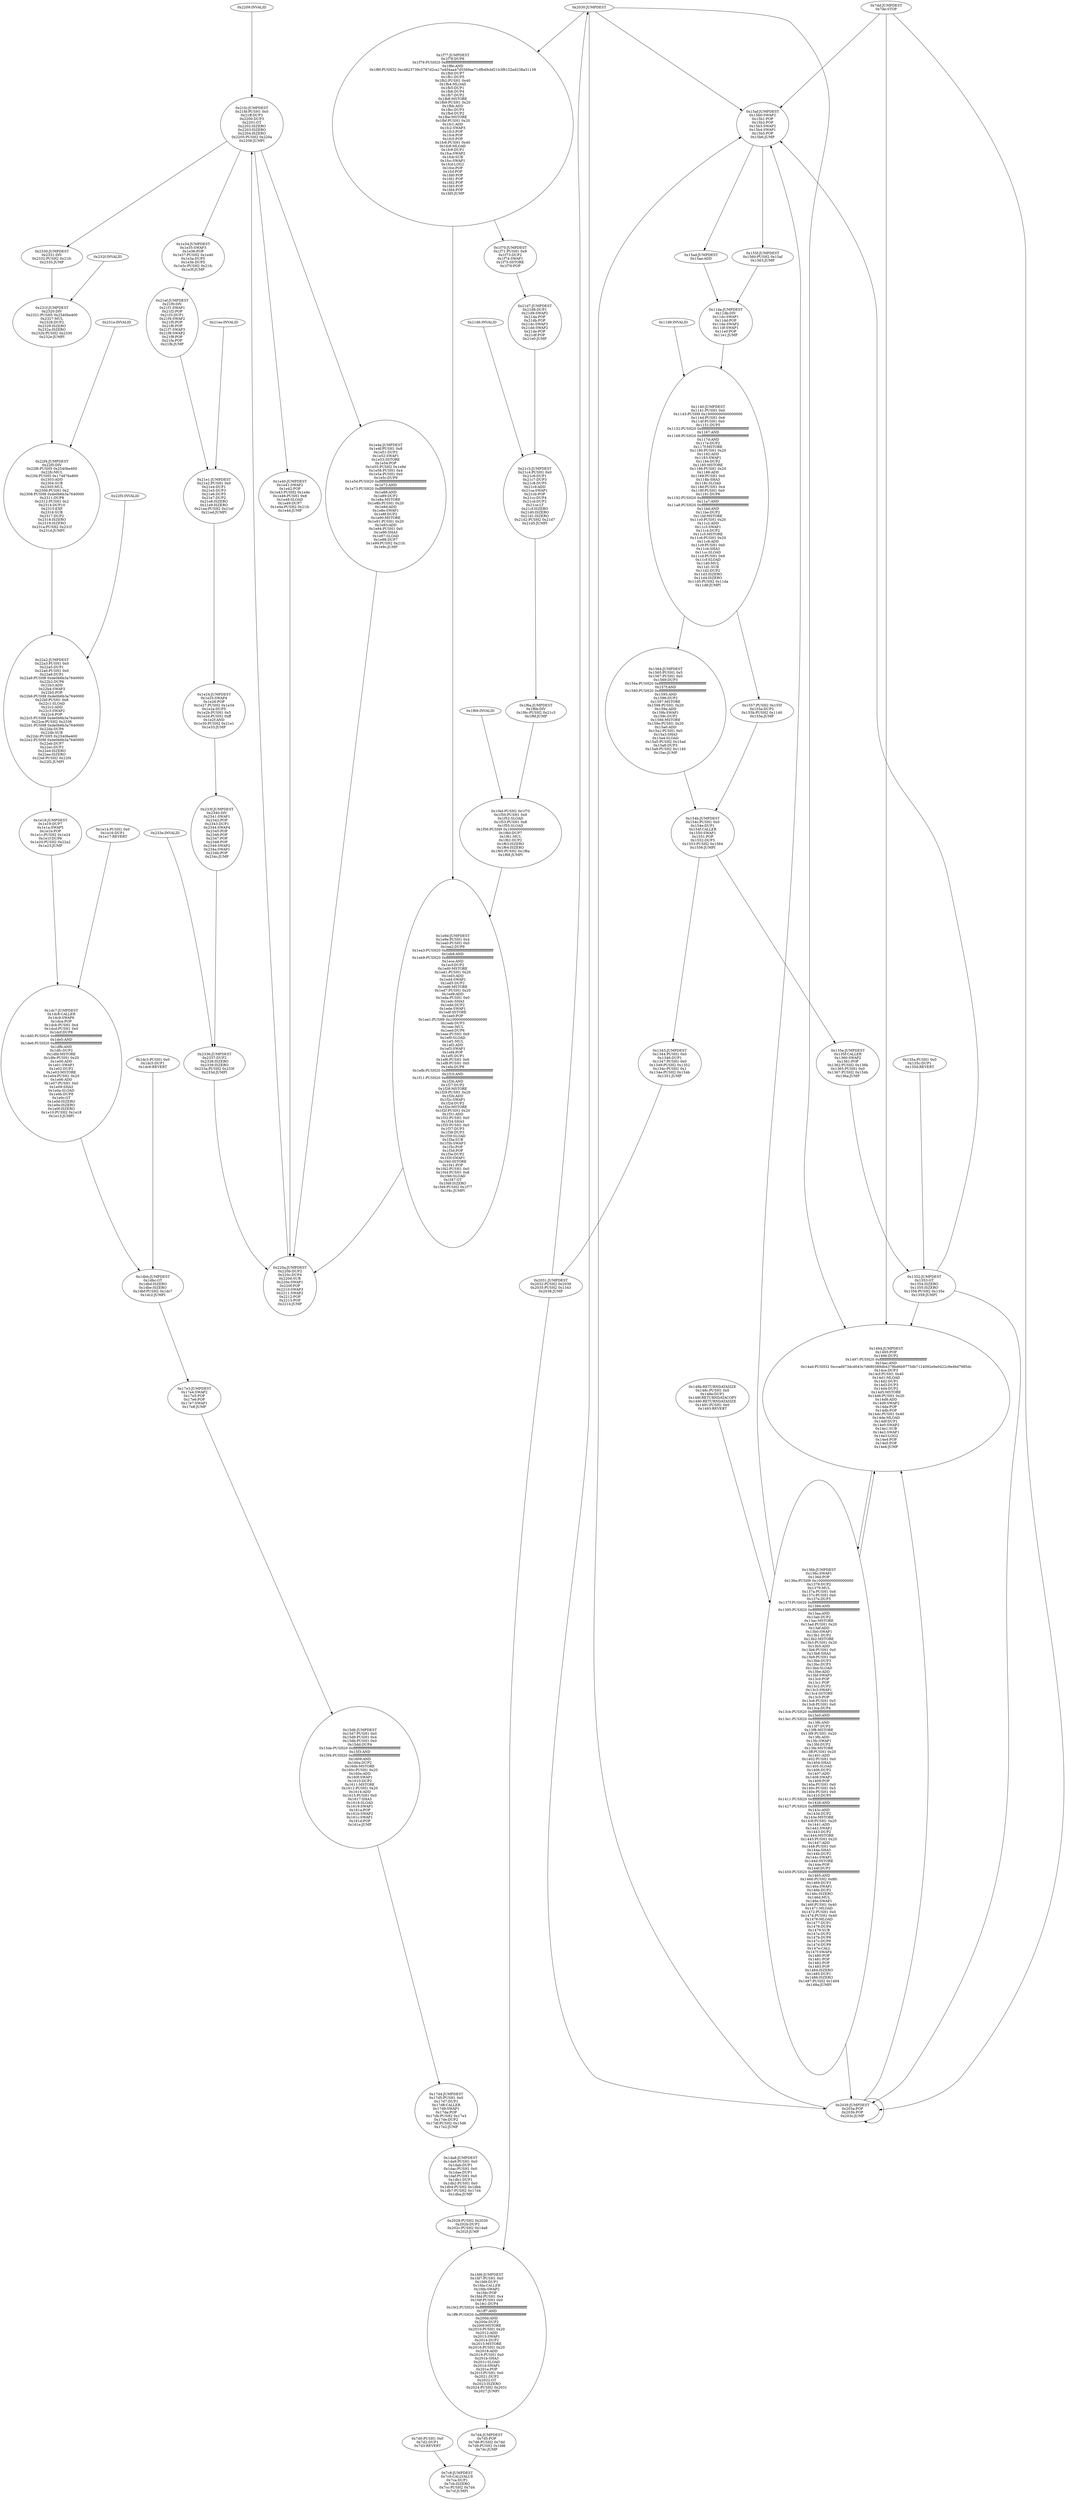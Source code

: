 digraph{
1992[label="0x7c8:JUMPDEST
0x7c9:CALLVALUE
0x7ca:DUP1
0x7cb:ISZERO
0x7cc:PUSH2 0x7d4
0x7cf:JUMPI"]
2000[label="0x7d0:PUSH1 0x0
0x7d2:DUP1
0x7d3:REVERT"]
2000 -> 1992
2004[label="0x7d4:JUMPDEST
0x7d5:POP
0x7d6:PUSH2 0x7dd
0x7d9:PUSH2 0x1fd6
0x7dc:JUMP"]
2004 -> 1992
8150[label="0x1fd6:JUMPDEST
0x1fd7:PUSH1 0x0
0x1fd9:DUP1
0x1fda:CALLER
0x1fdb:SWAP2
0x1fdc:POP
0x1fdd:PUSH1 0x4
0x1fdf:PUSH1 0x0
0x1fe1:DUP4
0x1fe2:PUSH20 0xffffffffffffffffffffffffffffffffffffffff
0x1ff7:AND
0x1ff8:PUSH20 0xffffffffffffffffffffffffffffffffffffffff
0x200d:AND
0x200e:DUP2
0x200f:MSTORE
0x2010:PUSH1 0x20
0x2012:ADD
0x2013:SWAP1
0x2014:DUP2
0x2015:MSTORE
0x2016:PUSH1 0x20
0x2018:ADD
0x2019:PUSH1 0x0
0x201b:SHA3
0x201c:SLOAD
0x201d:SWAP1
0x201e:POP
0x201f:PUSH1 0x0
0x2021:DUP2
0x2022:GT
0x2023:ISZERO
0x2024:PUSH2 0x2031
0x2027:JUMPI"]
8150 -> 2004
8232[label="0x2028:PUSH2 0x2030
0x202b:DUP2
0x202c:PUSH2 0x1da8
0x202f:JUMP"]
8232 -> 8150
7592[label="0x1da8:JUMPDEST
0x1da9:PUSH1 0x0
0x1dab:DUP1
0x1dac:PUSH1 0x0
0x1dae:DUP1
0x1daf:PUSH1 0x0
0x1db1:DUP1
0x1db2:PUSH1 0x0
0x1db4:PUSH2 0x1dbb
0x1db7:PUSH2 0x17d4
0x1dba:JUMP"]
7592 -> 8232
8241[label="0x2031:JUMPDEST
0x2032:PUSH2 0x2039
0x2035:PUSH2 0x1343
0x2038:JUMP"]
8241 -> 8240
8241 -> 8150
6100[label="0x17d4:JUMPDEST
0x17d5:PUSH1 0x0
0x17d7:DUP1
0x17d8:CALLER
0x17d9:SWAP1
0x17da:POP
0x17db:PUSH2 0x17e3
0x17de:DUP2
0x17df:PUSH2 0x15d6
0x17e2:JUMP"]
6100 -> 7592
4931[label="0x1343:JUMPDEST
0x1344:PUSH1 0x0
0x1346:DUP1
0x1347:PUSH1 0x0
0x1349:PUSH2 0x1352
0x134c:PUSH1 0x1
0x134e:PUSH2 0x154b
0x1351:JUMP"]
4931 -> 8241
5590[label="0x15d6:JUMPDEST
0x15d7:PUSH1 0x0
0x15d9:PUSH1 0x4
0x15db:PUSH1 0x0
0x15dd:DUP4
0x15de:PUSH20 0xffffffffffffffffffffffffffffffffffffffff
0x15f3:AND
0x15f4:PUSH20 0xffffffffffffffffffffffffffffffffffffffff
0x1609:AND
0x160a:DUP2
0x160b:MSTORE
0x160c:PUSH1 0x20
0x160e:ADD
0x160f:SWAP1
0x1610:DUP2
0x1611:MSTORE
0x1612:PUSH1 0x20
0x1614:ADD
0x1615:PUSH1 0x0
0x1617:SHA3
0x1618:SLOAD
0x1619:SWAP1
0x161a:POP
0x161b:SWAP2
0x161c:SWAP1
0x161d:POP
0x161e:JUMP"]
5590 -> 6100
5451[label="0x154b:JUMPDEST
0x154c:PUSH1 0x0
0x154e:DUP1
0x154f:CALLER
0x1550:SWAP1
0x1551:POP
0x1552:DUP3
0x1553:PUSH2 0x1564
0x1556:JUMPI"]
5451 -> 4931
5451 -> 4958
5463[label="0x1557:PUSH2 0x155f
0x155a:DUP2
0x155b:PUSH2 0x1140
0x155e:JUMP"]
5463 -> 5451
6115[label="0x17e3:JUMPDEST
0x17e4:SWAP2
0x17e5:POP
0x17e6:POP
0x17e7:SWAP1
0x17e8:JUMP"]
6115 -> 5590
4416[label="0x1140:JUMPDEST
0x1141:PUSH1 0x0
0x1143:PUSH9 0x10000000000000000
0x114d:PUSH1 0x6
0x114f:PUSH1 0x0
0x1151:DUP5
0x1152:PUSH20 0xffffffffffffffffffffffffffffffffffffffff
0x1167:AND
0x1168:PUSH20 0xffffffffffffffffffffffffffffffffffffffff
0x117d:AND
0x117e:DUP2
0x117f:MSTORE
0x1180:PUSH1 0x20
0x1182:ADD
0x1183:SWAP1
0x1184:DUP2
0x1185:MSTORE
0x1186:PUSH1 0x20
0x1188:ADD
0x1189:PUSH1 0x0
0x118b:SHA3
0x118c:SLOAD
0x118d:PUSH1 0x4
0x118f:PUSH1 0x0
0x1191:DUP6
0x1192:PUSH20 0xffffffffffffffffffffffffffffffffffffffff
0x11a7:AND
0x11a8:PUSH20 0xffffffffffffffffffffffffffffffffffffffff
0x11bd:AND
0x11be:DUP2
0x11bf:MSTORE
0x11c0:PUSH1 0x20
0x11c2:ADD
0x11c3:SWAP1
0x11c4:DUP2
0x11c5:MSTORE
0x11c6:PUSH1 0x20
0x11c8:ADD
0x11c9:PUSH1 0x0
0x11cb:SHA3
0x11cc:SLOAD
0x11cd:PUSH1 0x9
0x11cf:SLOAD
0x11d0:MUL
0x11d1:SUB
0x11d2:DUP2
0x11d3:ISZERO
0x11d4:ISZERO
0x11d5:PUSH2 0x11da
0x11d8:JUMPI"]
4416 -> 5463
4416 -> 5476
4569[label="0x11d9:INVALID"]
4569 -> 4416
5476[label="0x1564:JUMPDEST
0x1565:PUSH1 0x5
0x1567:PUSH1 0x0
0x1569:DUP3
0x156a:PUSH20 0xffffffffffffffffffffffffffffffffffffffff
0x157f:AND
0x1580:PUSH20 0xffffffffffffffffffffffffffffffffffffffff
0x1595:AND
0x1596:DUP2
0x1597:MSTORE
0x1598:PUSH1 0x20
0x159a:ADD
0x159b:SWAP1
0x159c:DUP2
0x159d:MSTORE
0x159e:PUSH1 0x20
0x15a0:ADD
0x15a1:PUSH1 0x0
0x15a3:SHA3
0x15a4:SLOAD
0x15a5:PUSH2 0x15ad
0x15a8:DUP3
0x15a9:PUSH2 0x1140
0x15ac:JUMP"]
5476 -> 5451
4570[label="0x11da:JUMPDEST
0x11db:DIV
0x11dc:SWAP1
0x11dd:POP
0x11de:SWAP2
0x11df:SWAP1
0x11e0:POP
0x11e1:JUMP"]
4570 -> 4416
5471[label="0x155f:JUMPDEST
0x1560:PUSH2 0x15af
0x1563:JUMP"]
5471 -> 4570
7611[label="0x1dbb:JUMPDEST
0x1dbc:GT
0x1dbd:ISZERO
0x1dbe:ISZERO
0x1dbf:PUSH2 0x1dc7
0x1dc2:JUMPI"]
7611 -> 6115
7619[label="0x1dc3:PUSH1 0x0
0x1dc5:DUP1
0x1dc6:REVERT"]
7619 -> 7611
7623[label="0x1dc7:JUMPDEST
0x1dc8:CALLER
0x1dc9:SWAP6
0x1dca:POP
0x1dcb:PUSH1 0x4
0x1dcd:PUSH1 0x0
0x1dcf:DUP8
0x1dd0:PUSH20 0xffffffffffffffffffffffffffffffffffffffff
0x1de5:AND
0x1de6:PUSH20 0xffffffffffffffffffffffffffffffffffffffff
0x1dfb:AND
0x1dfc:DUP2
0x1dfd:MSTORE
0x1dfe:PUSH1 0x20
0x1e00:ADD
0x1e01:SWAP1
0x1e02:DUP2
0x1e03:MSTORE
0x1e04:PUSH1 0x20
0x1e06:ADD
0x1e07:PUSH1 0x0
0x1e09:SHA3
0x1e0a:SLOAD
0x1e0b:DUP8
0x1e0c:GT
0x1e0d:ISZERO
0x1e0e:ISZERO
0x1e0f:ISZERO
0x1e10:PUSH2 0x1e18
0x1e13:JUMPI"]
7623 -> 7611
7700[label="0x1e14:PUSH1 0x0
0x1e16:DUP1
0x1e17:REVERT"]
7700 -> 7623
5549[label="0x15ad:JUMPDEST
0x15ae:ADD"]
5549 -> 4570
5551[label="0x15af:JUMPDEST
0x15b0:SWAP2
0x15b1:POP
0x15b2:POP
0x15b3:SWAP2
0x15b4:SWAP1
0x15b5:POP
0x15b6:JUMP"]
5551 -> 5549
5551 -> 5471
7704[label="0x1e18:JUMPDEST
0x1e19:DUP7
0x1e1a:SWAP5
0x1e1b:POP
0x1e1c:PUSH2 0x1e24
0x1e1f:DUP6
0x1e20:PUSH2 0x22a2
0x1e23:JUMP"]
7704 -> 7623
4946[label="0x1352:JUMPDEST
0x1353:GT
0x1354:ISZERO
0x1355:ISZERO
0x1356:PUSH2 0x135e
0x1359:JUMPI"]
4946 -> 5551
4946 -> 8249
4946 -> 5268
4954[label="0x135a:PUSH1 0x0
0x135c:DUP1
0x135d:REVERT"]
4954 -> 4946
8866[label="0x22a2:JUMPDEST
0x22a3:PUSH1 0x0
0x22a5:DUP1
0x22a6:PUSH1 0x0
0x22a8:DUP1
0x22a9:PUSH8 0xde0b6b3a7640000
0x22b2:DUP6
0x22b3:ADD
0x22b4:SWAP3
0x22b5:POP
0x22b6:PUSH8 0xde0b6b3a7640000
0x22bf:PUSH1 0x8
0x22c1:SLOAD
0x22c2:ADD
0x22c3:SWAP2
0x22c4:POP
0x22c5:PUSH8 0xde0b6b3a7640000
0x22ce:PUSH2 0x2336
0x22d1:PUSH8 0xde0b6b3a7640000
0x22da:DUP6
0x22db:SUB
0x22dc:PUSH5 0x2540be400
0x22e2:PUSH8 0xde0b6b3a7640000
0x22eb:DUP7
0x22ec:DUP2
0x22ed:ISZERO
0x22ee:ISZERO
0x22ef:PUSH2 0x22f4
0x22f2:JUMPI"]
8866 -> 7704
8947[label="0x22f3:INVALID"]
8947 -> 8866
4958[label="0x135e:JUMPDEST
0x135f:CALLER
0x1360:SWAP2
0x1361:POP
0x1362:PUSH2 0x136b
0x1365:PUSH1 0x0
0x1367:PUSH2 0x154b
0x136a:JUMP"]
4958 -> 4946
8948[label="0x22f4:JUMPDEST
0x22f5:DIV
0x22f6:PUSH5 0x2540be400
0x22fc:MUL
0x22fd:PUSH5 0x174876e800
0x2303:ADD
0x2304:SUB
0x2305:MUL
0x2306:PUSH1 0x2
0x2308:PUSH8 0xde0b6b3a7640000
0x2311:DUP8
0x2312:PUSH1 0x2
0x2314:DUP10
0x2315:EXP
0x2316:SUB
0x2317:DUP2
0x2318:ISZERO
0x2319:ISZERO
0x231a:PUSH2 0x231f
0x231d:JUMPI"]
8948 -> 8866
8990[label="0x231e:INVALID"]
8990 -> 8948
8991[label="0x231f:JUMPDEST
0x2320:DIV
0x2321:PUSH5 0x2540be400
0x2327:MUL
0x2328:DUP2
0x2329:ISZERO
0x232a:ISZERO
0x232b:PUSH2 0x2330
0x232e:JUMPI"]
8991 -> 8948
9007[label="0x232f:INVALID"]
9007 -> 8991
8249[label="0x2039:JUMPDEST
0x203a:POP
0x203b:POP
0x203c:JUMP"]
8249 -> 5551
8249 -> 8249
8249 -> 5268
4971[label="0x136b:JUMPDEST
0x136c:SWAP1
0x136d:POP
0x136e:PUSH9 0x10000000000000000
0x1378:DUP2
0x1379:MUL
0x137a:PUSH1 0x6
0x137c:PUSH1 0x0
0x137e:DUP5
0x137f:PUSH20 0xffffffffffffffffffffffffffffffffffffffff
0x1394:AND
0x1395:PUSH20 0xffffffffffffffffffffffffffffffffffffffff
0x13aa:AND
0x13ab:DUP2
0x13ac:MSTORE
0x13ad:PUSH1 0x20
0x13af:ADD
0x13b0:SWAP1
0x13b1:DUP2
0x13b2:MSTORE
0x13b3:PUSH1 0x20
0x13b5:ADD
0x13b6:PUSH1 0x0
0x13b8:SHA3
0x13b9:PUSH1 0x0
0x13bb:DUP3
0x13bc:DUP3
0x13bd:SLOAD
0x13be:ADD
0x13bf:SWAP3
0x13c0:POP
0x13c1:POP
0x13c2:DUP2
0x13c3:SWAP1
0x13c4:SSTORE
0x13c5:POP
0x13c6:PUSH1 0x5
0x13c8:PUSH1 0x0
0x13ca:DUP4
0x13cb:PUSH20 0xffffffffffffffffffffffffffffffffffffffff
0x13e0:AND
0x13e1:PUSH20 0xffffffffffffffffffffffffffffffffffffffff
0x13f6:AND
0x13f7:DUP2
0x13f8:MSTORE
0x13f9:PUSH1 0x20
0x13fb:ADD
0x13fc:SWAP1
0x13fd:DUP2
0x13fe:MSTORE
0x13ff:PUSH1 0x20
0x1401:ADD
0x1402:PUSH1 0x0
0x1404:SHA3
0x1405:SLOAD
0x1406:DUP2
0x1407:ADD
0x1408:SWAP1
0x1409:POP
0x140a:PUSH1 0x0
0x140c:PUSH1 0x5
0x140e:PUSH1 0x0
0x1410:DUP5
0x1411:PUSH20 0xffffffffffffffffffffffffffffffffffffffff
0x1426:AND
0x1427:PUSH20 0xffffffffffffffffffffffffffffffffffffffff
0x143c:AND
0x143d:DUP2
0x143e:MSTORE
0x143f:PUSH1 0x20
0x1441:ADD
0x1442:SWAP1
0x1443:DUP2
0x1444:MSTORE
0x1445:PUSH1 0x20
0x1447:ADD
0x1448:PUSH1 0x0
0x144a:SHA3
0x144b:DUP2
0x144c:SWAP1
0x144d:SSTORE
0x144e:POP
0x144f:DUP2
0x1450:PUSH20 0xffffffffffffffffffffffffffffffffffffffff
0x1465:AND
0x1466:PUSH2 0x8fc
0x1469:DUP3
0x146a:SWAP1
0x146b:DUP2
0x146c:ISZERO
0x146d:MUL
0x146e:SWAP1
0x146f:PUSH1 0x40
0x1471:MLOAD
0x1472:PUSH1 0x0
0x1474:PUSH1 0x40
0x1476:MLOAD
0x1477:DUP1
0x1478:DUP4
0x1479:SUB
0x147a:DUP2
0x147b:DUP6
0x147c:DUP9
0x147d:DUP9
0x147e:CALL
0x147f:SWAP4
0x1480:POP
0x1481:POP
0x1482:POP
0x1483:POP
0x1484:ISZERO
0x1485:DUP1
0x1486:ISZERO
0x1487:PUSH2 0x1494
0x148a:JUMPI"]
4971 -> 5551
4971 -> 8249
4971 -> 5268
5259[label="0x148b:RETURNDATASIZE
0x148c:PUSH1 0x0
0x148e:DUP1
0x148f:RETURNDATACOPY
0x1490:RETURNDATASIZE
0x1491:PUSH1 0x0
0x1493:REVERT"]
5259 -> 4971
2013[label="0x7dd:JUMPDEST
0x7de:STOP"]
2013 -> 5551
2013 -> 8249
2013 -> 5268
9008[label="0x2330:JUMPDEST
0x2331:DIV
0x2332:PUSH2 0x21fc
0x2335:JUMP"]
9008 -> 8991
5268[label="0x1494:JUMPDEST
0x1495:POP
0x1496:DUP2
0x1497:PUSH20 0xffffffffffffffffffffffffffffffffffffffff
0x14ac:AND
0x14ad:PUSH32 0xccad973dcd043c7d680389db4378bd6b9775db7124092e9e0422c9e46d7985dc
0x14ce:DUP3
0x14cf:PUSH1 0x40
0x14d1:MLOAD
0x14d2:DUP1
0x14d3:DUP3
0x14d4:DUP2
0x14d5:MSTORE
0x14d6:PUSH1 0x20
0x14d8:ADD
0x14d9:SWAP2
0x14da:POP
0x14db:POP
0x14dc:PUSH1 0x40
0x14de:MLOAD
0x14df:DUP1
0x14e0:SWAP2
0x14e1:SUB
0x14e2:SWAP1
0x14e3:LOG2
0x14e4:POP
0x14e5:POP
0x14e6:JUMP"]
5268 -> 4971
8700[label="0x21fc:JUMPDEST
0x21fd:PUSH1 0x0
0x21ff:DUP3
0x2200:DUP3
0x2201:GT
0x2202:ISZERO
0x2203:ISZERO
0x2204:ISZERO
0x2205:PUSH2 0x220a
0x2208:JUMPI"]
8700 -> 9008
8700 -> 7732
8700 -> 7744
8700 -> 7758
8713[label="0x2209:INVALID"]
8713 -> 8700
8714[label="0x220a:JUMPDEST
0x220b:DUP2
0x220c:DUP4
0x220d:SUB
0x220e:SWAP1
0x220f:POP
0x2210:SWAP3
0x2211:SWAP2
0x2212:POP
0x2213:POP
0x2214:JUMP"]
8714 -> 8700
9014[label="0x2336:JUMPDEST
0x2337:DUP2
0x2338:ISZERO
0x2339:ISZERO
0x233a:PUSH2 0x233f
0x233d:JUMPI"]
9014 -> 8714
9022[label="0x233e:INVALID"]
9022 -> 9014
9023[label="0x233f:JUMPDEST
0x2340:DIV
0x2341:SWAP1
0x2342:POP
0x2343:DUP1
0x2344:SWAP4
0x2345:POP
0x2346:POP
0x2347:POP
0x2348:POP
0x2349:SWAP2
0x234a:SWAP1
0x234b:POP
0x234c:JUMP"]
9023 -> 9014
7716[label="0x1e24:JUMPDEST
0x1e25:SWAP4
0x1e26:POP
0x1e27:PUSH2 0x1e34
0x1e2a:DUP5
0x1e2b:PUSH1 0x5
0x1e2d:PUSH1 0xff
0x1e2f:AND
0x1e30:PUSH2 0x21e1
0x1e33:JUMP"]
7716 -> 9023
8673[label="0x21e1:JUMPDEST
0x21e2:PUSH1 0x0
0x21e4:DUP1
0x21e5:DUP3
0x21e6:DUP5
0x21e7:DUP2
0x21e8:ISZERO
0x21e9:ISZERO
0x21ea:PUSH2 0x21ef
0x21ed:JUMPI"]
8673 -> 7716
8686[label="0x21ee:INVALID"]
8686 -> 8673
8687[label="0x21ef:JUMPDEST
0x21f0:DIV
0x21f1:SWAP1
0x21f2:POP
0x21f3:DUP1
0x21f4:SWAP2
0x21f5:POP
0x21f6:POP
0x21f7:SWAP3
0x21f8:SWAP2
0x21f9:POP
0x21fa:POP
0x21fb:JUMP"]
8687 -> 8673
7732[label="0x1e34:JUMPDEST
0x1e35:SWAP3
0x1e36:POP
0x1e37:PUSH2 0x1e40
0x1e3a:DUP5
0x1e3b:DUP5
0x1e3c:PUSH2 0x21fc
0x1e3f:JUMP"]
7732 -> 8687
7744[label="0x1e40:JUMPDEST
0x1e41:SWAP2
0x1e42:POP
0x1e43:PUSH2 0x1e4e
0x1e46:PUSH1 0x8
0x1e48:SLOAD
0x1e49:DUP7
0x1e4a:PUSH2 0x21fc
0x1e4d:JUMP"]
7744 -> 8714
7758[label="0x1e4e:JUMPDEST
0x1e4f:PUSH1 0x8
0x1e51:DUP2
0x1e52:SWAP1
0x1e53:SSTORE
0x1e54:POP
0x1e55:PUSH2 0x1e9d
0x1e58:PUSH1 0x4
0x1e5a:PUSH1 0x0
0x1e5c:DUP9
0x1e5d:PUSH20 0xffffffffffffffffffffffffffffffffffffffff
0x1e72:AND
0x1e73:PUSH20 0xffffffffffffffffffffffffffffffffffffffff
0x1e88:AND
0x1e89:DUP2
0x1e8a:MSTORE
0x1e8b:PUSH1 0x20
0x1e8d:ADD
0x1e8e:SWAP1
0x1e8f:DUP2
0x1e90:MSTORE
0x1e91:PUSH1 0x20
0x1e93:ADD
0x1e94:PUSH1 0x0
0x1e96:SHA3
0x1e97:SLOAD
0x1e98:DUP7
0x1e99:PUSH2 0x21fc
0x1e9c:JUMP"]
7758 -> 8714
7837[label="0x1e9d:JUMPDEST
0x1e9e:PUSH1 0x4
0x1ea0:PUSH1 0x0
0x1ea2:DUP9
0x1ea3:PUSH20 0xffffffffffffffffffffffffffffffffffffffff
0x1eb8:AND
0x1eb9:PUSH20 0xffffffffffffffffffffffffffffffffffffffff
0x1ece:AND
0x1ecf:DUP2
0x1ed0:MSTORE
0x1ed1:PUSH1 0x20
0x1ed3:ADD
0x1ed4:SWAP1
0x1ed5:DUP2
0x1ed6:MSTORE
0x1ed7:PUSH1 0x20
0x1ed9:ADD
0x1eda:PUSH1 0x0
0x1edc:SHA3
0x1edd:DUP2
0x1ede:SWAP1
0x1edf:SSTORE
0x1ee0:POP
0x1ee1:PUSH9 0x10000000000000000
0x1eeb:DUP3
0x1eec:MUL
0x1eed:DUP6
0x1eee:PUSH1 0x9
0x1ef0:SLOAD
0x1ef1:MUL
0x1ef2:ADD
0x1ef3:SWAP1
0x1ef4:POP
0x1ef5:DUP1
0x1ef6:PUSH1 0x6
0x1ef8:PUSH1 0x0
0x1efa:DUP9
0x1efb:PUSH20 0xffffffffffffffffffffffffffffffffffffffff
0x1f10:AND
0x1f11:PUSH20 0xffffffffffffffffffffffffffffffffffffffff
0x1f26:AND
0x1f27:DUP2
0x1f28:MSTORE
0x1f29:PUSH1 0x20
0x1f2b:ADD
0x1f2c:SWAP1
0x1f2d:DUP2
0x1f2e:MSTORE
0x1f2f:PUSH1 0x20
0x1f31:ADD
0x1f32:PUSH1 0x0
0x1f34:SHA3
0x1f35:PUSH1 0x0
0x1f37:DUP3
0x1f38:DUP3
0x1f39:SLOAD
0x1f3a:SUB
0x1f3b:SWAP3
0x1f3c:POP
0x1f3d:POP
0x1f3e:DUP2
0x1f3f:SWAP1
0x1f40:SSTORE
0x1f41:POP
0x1f42:PUSH1 0x0
0x1f44:PUSH1 0x8
0x1f46:SLOAD
0x1f47:GT
0x1f48:ISZERO
0x1f49:PUSH2 0x1f77
0x1f4c:JUMPI"]
7837 -> 8714
8013[label="0x1f4d:PUSH2 0x1f70
0x1f50:PUSH1 0x9
0x1f52:SLOAD
0x1f53:PUSH1 0x8
0x1f55:SLOAD
0x1f56:PUSH9 0x10000000000000000
0x1f60:DUP7
0x1f61:MUL
0x1f62:DUP2
0x1f63:ISZERO
0x1f64:ISZERO
0x1f65:PUSH2 0x1f6a
0x1f68:JUMPI"]
8013 -> 7837
8041[label="0x1f69:INVALID"]
8041 -> 8013
8055[label="0x1f77:JUMPDEST
0x1f78:DUP6
0x1f79:PUSH20 0xffffffffffffffffffffffffffffffffffffffff
0x1f8e:AND
0x1f8f:PUSH32 0xc4823739c5787d2ca17e404aa47d5569ae71dfb49cbf21b3f6152ed238a31139
0x1fb0:DUP7
0x1fb1:DUP5
0x1fb2:PUSH1 0x40
0x1fb4:MLOAD
0x1fb5:DUP1
0x1fb6:DUP4
0x1fb7:DUP2
0x1fb8:MSTORE
0x1fb9:PUSH1 0x20
0x1fbb:ADD
0x1fbc:DUP3
0x1fbd:DUP2
0x1fbe:MSTORE
0x1fbf:PUSH1 0x20
0x1fc1:ADD
0x1fc2:SWAP3
0x1fc3:POP
0x1fc4:POP
0x1fc5:POP
0x1fc6:PUSH1 0x40
0x1fc8:MLOAD
0x1fc9:DUP1
0x1fca:SWAP2
0x1fcb:SUB
0x1fcc:SWAP1
0x1fcd:LOG2
0x1fce:POP
0x1fcf:POP
0x1fd0:POP
0x1fd1:POP
0x1fd2:POP
0x1fd3:POP
0x1fd4:POP
0x1fd5:JUMP"]
8055 -> 8048
8055 -> 7837
8042[label="0x1f6a:JUMPDEST
0x1f6b:DIV
0x1f6c:PUSH2 0x21c3
0x1f6f:JUMP"]
8042 -> 8013
8240[label="0x2030:JUMPDEST"]
8240 -> 8055
8240 -> 8249
8240 -> 5268
8240 -> 5551
8643[label="0x21c3:JUMPDEST
0x21c4:PUSH1 0x0
0x21c6:DUP1
0x21c7:DUP3
0x21c8:DUP5
0x21c9:ADD
0x21ca:SWAP1
0x21cb:POP
0x21cc:DUP4
0x21cd:DUP2
0x21ce:LT
0x21cf:ISZERO
0x21d0:ISZERO
0x21d1:ISZERO
0x21d2:PUSH2 0x21d7
0x21d5:JUMPI"]
8643 -> 8042
8662[label="0x21d6:INVALID"]
8662 -> 8643
8663[label="0x21d7:JUMPDEST
0x21d8:DUP1
0x21d9:SWAP2
0x21da:POP
0x21db:POP
0x21dc:SWAP3
0x21dd:SWAP2
0x21de:POP
0x21df:POP
0x21e0:JUMP"]
8663 -> 8643
8048[label="0x1f70:JUMPDEST
0x1f71:PUSH1 0x9
0x1f73:DUP2
0x1f74:SWAP1
0x1f75:SSTORE
0x1f76:POP"]
8048 -> 8663

}